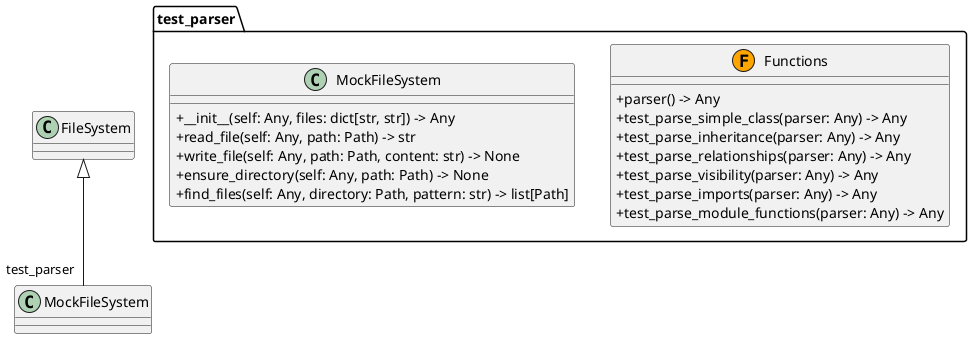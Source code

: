 @startuml
skinparam classAttributeIconSize 0

package "test_parser" {
  class Functions <<(F,orange)>> {
    +parser() -> Any
    +test_parse_simple_class(parser: Any) -> Any
    +test_parse_inheritance(parser: Any) -> Any
    +test_parse_relationships(parser: Any) -> Any
    +test_parse_visibility(parser: Any) -> Any
    +test_parse_imports(parser: Any) -> Any
    +test_parse_module_functions(parser: Any) -> Any
  }
  class MockFileSystem {
    +__init__(self: Any, files: dict[str, str]) -> Any
    +read_file(self: Any, path: Path) -> str
    +write_file(self: Any, path: Path, content: str) -> None
    +ensure_directory(self: Any, path: Path) -> None
    +find_files(self: Any, directory: Path, pattern: str) -> list[Path]
  }
}

' Relationships
FileSystem <|-- "test_parser".MockFileSystem
@enduml